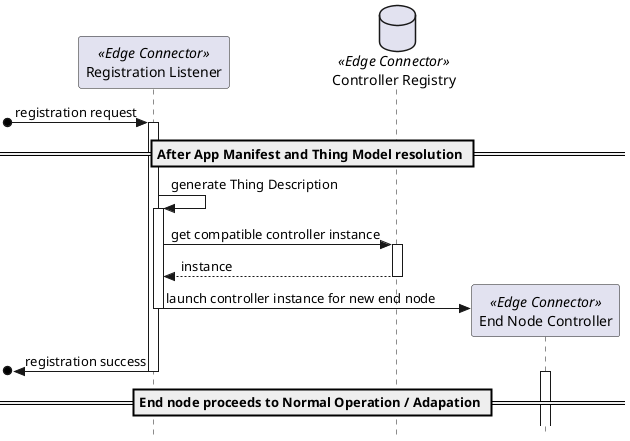 @startuml
skinparam style strictuml

participant "Registration Listener" as listener <<Edge Connector>>
database "Controller Registry" as registry <<Edge Connector>>
participant "End Node Controller" as controller <<Edge Connector>>

[o-> listener: registration request
activate listener

== After App Manifest and Thing Model resolution ==

listener -> listener: generate Thing Description
activate listener

listener -> registry: get compatible controller instance
activate registry
return instance

create controller
listener -> controller: launch controller instance for new end node

deactivate listener
[o<- listener: registration success
deactivate listener
activate controller

== End node proceeds to Normal Operation / Adapation ==

@enduml
